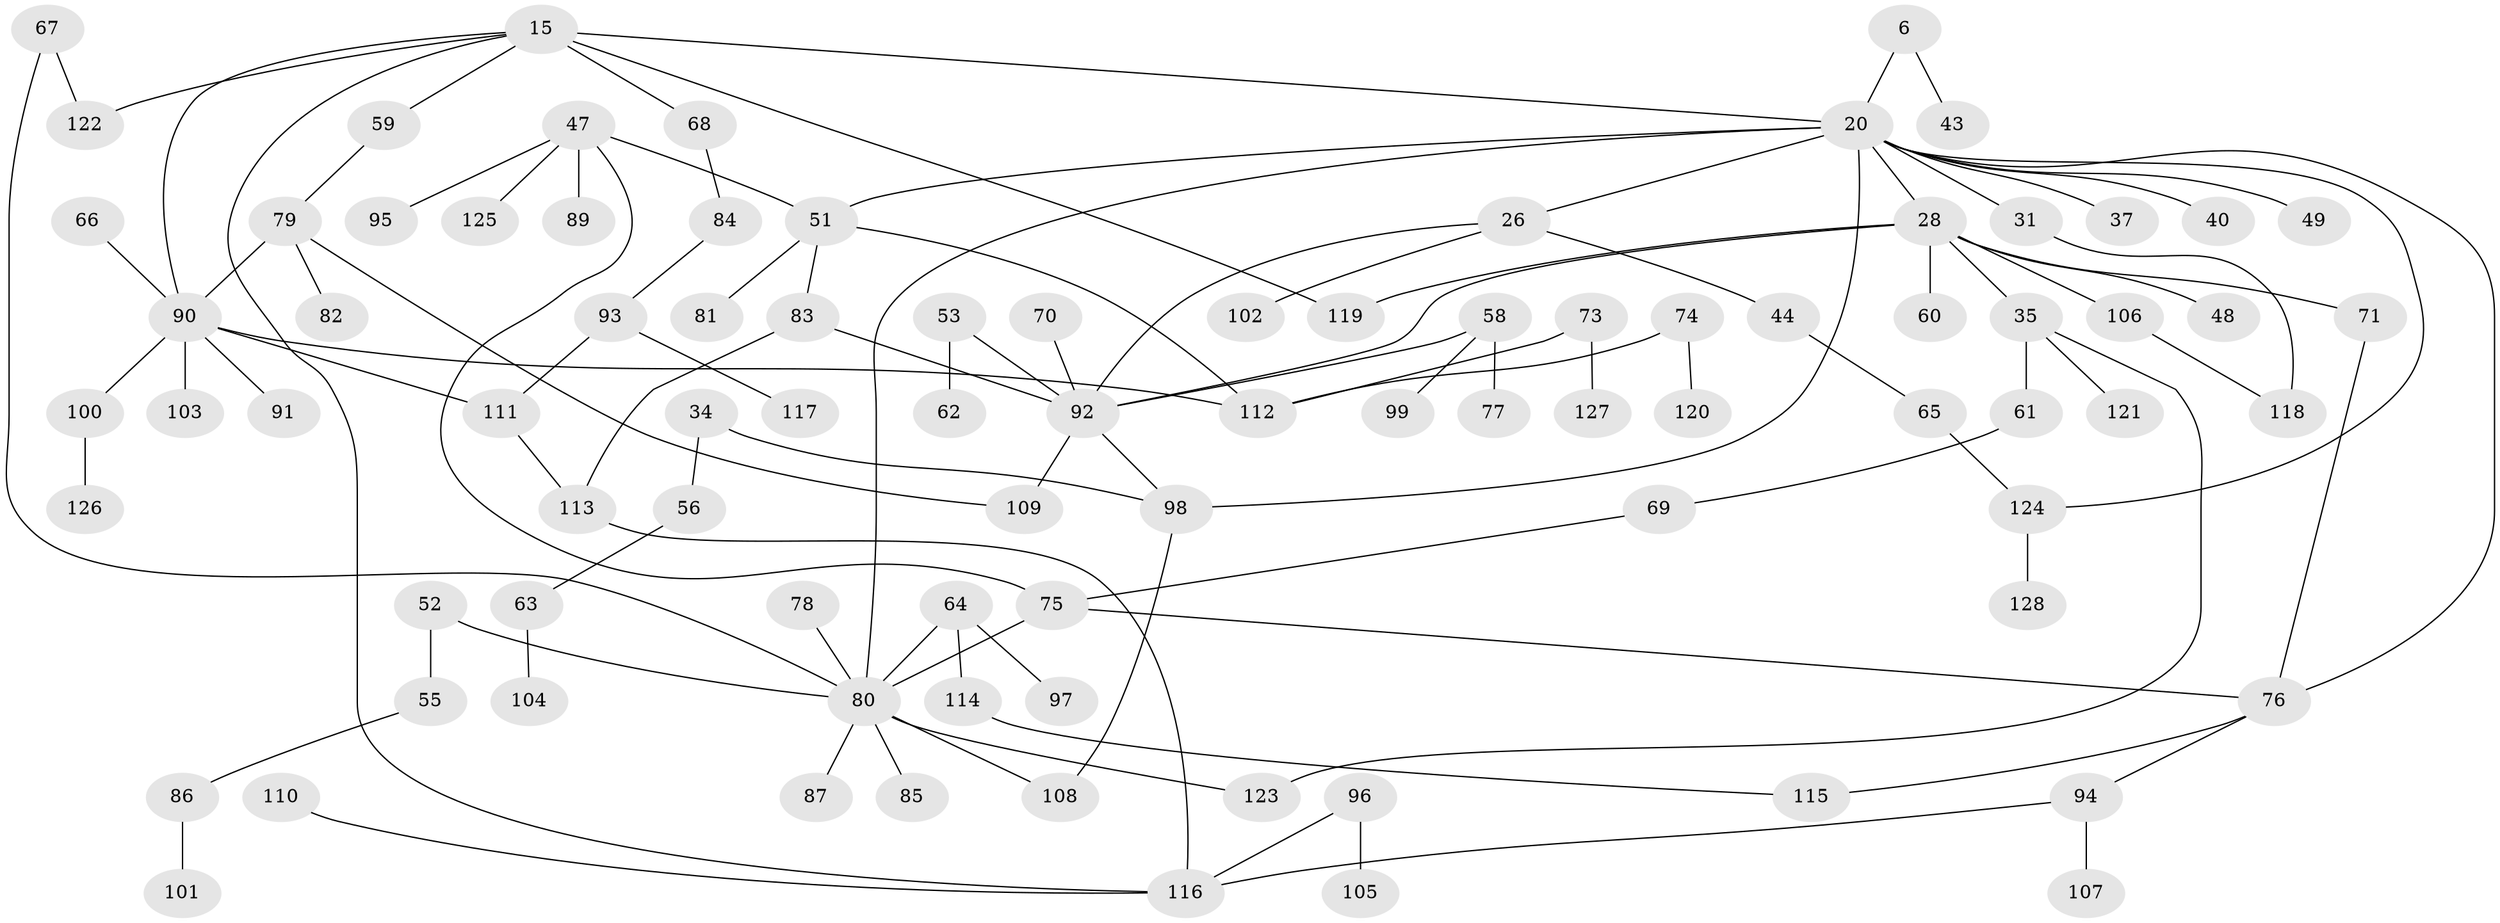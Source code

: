 // original degree distribution, {3: 0.15625, 4: 0.09375, 2: 0.3359375, 7: 0.015625, 6: 0.015625, 8: 0.0078125, 5: 0.0546875, 1: 0.3203125}
// Generated by graph-tools (version 1.1) at 2025/45/03/04/25 21:45:22]
// undirected, 89 vertices, 109 edges
graph export_dot {
graph [start="1"]
  node [color=gray90,style=filled];
  6;
  15 [super="+4"];
  20 [super="+9+17+19+3"];
  26;
  28 [super="+8"];
  31;
  34;
  35 [super="+33"];
  37;
  40;
  43;
  44;
  47;
  48;
  49;
  51 [super="+22"];
  52;
  53;
  55;
  56;
  58;
  59;
  60;
  61;
  62;
  63;
  64;
  65;
  66;
  67;
  68;
  69;
  70;
  71 [super="+32"];
  73;
  74;
  75;
  76 [super="+30"];
  77;
  78;
  79;
  80 [super="+42+72"];
  81;
  82;
  83;
  84;
  85;
  86;
  87;
  89;
  90 [super="+23+18+50"];
  91;
  92 [super="+46"];
  93;
  94;
  95;
  96;
  97;
  98 [super="+12+88"];
  99;
  100;
  101;
  102;
  103;
  104;
  105;
  106;
  107;
  108 [super="+57"];
  109;
  110;
  111;
  112 [super="+38"];
  113 [super="+41"];
  114;
  115;
  116 [super="+39"];
  117;
  118;
  119;
  120;
  121;
  122;
  123;
  124 [super="+36"];
  125;
  126;
  127;
  128;
  6 -- 43;
  6 -- 20;
  15 -- 59;
  15 -- 122;
  15 -- 119;
  15 -- 20 [weight=2];
  15 -- 68;
  15 -- 90;
  15 -- 116;
  20 -- 31;
  20 -- 37;
  20 -- 80 [weight=2];
  20 -- 49;
  20 -- 26;
  20 -- 28;
  20 -- 40;
  20 -- 98 [weight=2];
  20 -- 51;
  20 -- 124;
  20 -- 76;
  26 -- 44;
  26 -- 92;
  26 -- 102;
  28 -- 48;
  28 -- 60;
  28 -- 106;
  28 -- 119;
  28 -- 71 [weight=2];
  28 -- 92;
  28 -- 35;
  31 -- 118;
  34 -- 56;
  34 -- 98;
  35 -- 121;
  35 -- 123;
  35 -- 61;
  44 -- 65;
  47 -- 89;
  47 -- 95;
  47 -- 125;
  47 -- 75;
  47 -- 51;
  51 -- 83;
  51 -- 81;
  51 -- 112;
  52 -- 55;
  52 -- 80;
  53 -- 62;
  53 -- 92;
  55 -- 86;
  56 -- 63;
  58 -- 77;
  58 -- 99;
  58 -- 92;
  59 -- 79;
  61 -- 69;
  63 -- 104;
  64 -- 97;
  64 -- 114;
  64 -- 80;
  65 -- 124;
  66 -- 90;
  67 -- 122;
  67 -- 80;
  68 -- 84;
  69 -- 75;
  70 -- 92;
  71 -- 76;
  73 -- 127;
  73 -- 112;
  74 -- 120;
  74 -- 112;
  75 -- 80;
  75 -- 76;
  76 -- 115;
  76 -- 94;
  78 -- 80;
  79 -- 82;
  79 -- 109;
  79 -- 90;
  80 -- 85;
  80 -- 87;
  80 -- 123;
  80 -- 108;
  83 -- 92;
  83 -- 113;
  84 -- 93;
  86 -- 101;
  90 -- 103;
  90 -- 91;
  90 -- 100;
  90 -- 111;
  90 -- 112;
  92 -- 109;
  92 -- 98;
  93 -- 117;
  93 -- 111;
  94 -- 107;
  94 -- 116;
  96 -- 105;
  96 -- 116;
  98 -- 108;
  100 -- 126;
  106 -- 118;
  110 -- 116;
  111 -- 113;
  113 -- 116;
  114 -- 115;
  124 -- 128;
}

